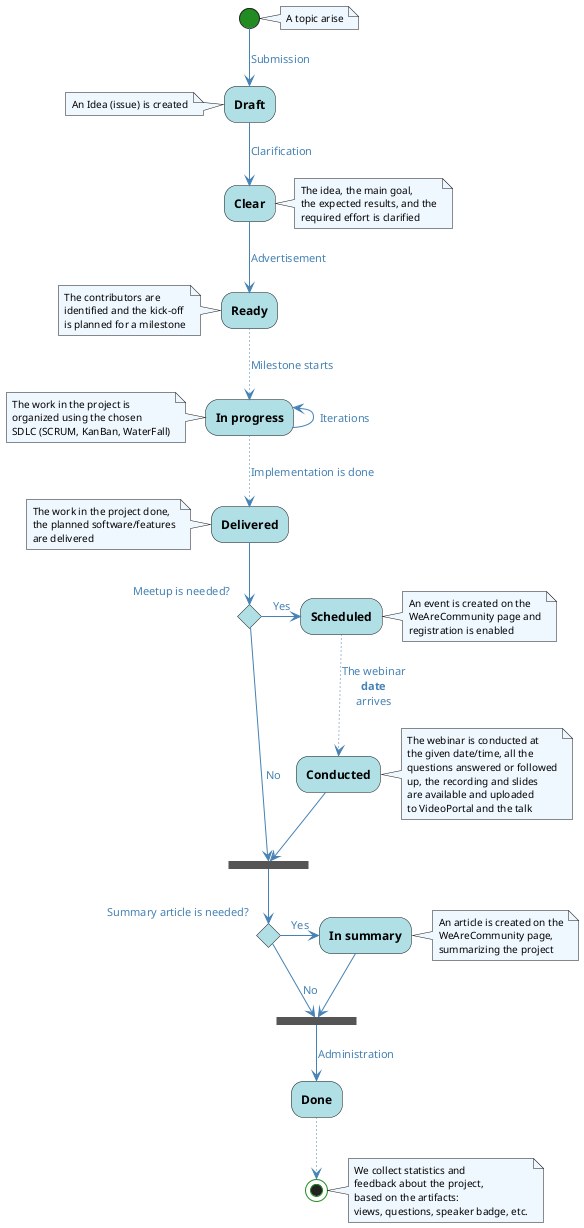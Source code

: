 @startuml Project Format Process

skinparam defaultFontName Ubuntu Light
skinparam backgroundColor transparent

skinparam activity {
    BackgroundColor PowderBlue
    StartColor ForestGreen
    EndColor ForestGreen
    FontStyle bold
}

skinparam arrow {
    Color SteelBlue
    FontColor SteelBlue
}

skinparam note {
    BackgroundColor AliceBlue
    FontSize 10
}

note right
    A topic arise
end note

(*) -->[Submission] Draft

note left
    An Idea (issue) is created
end note

-->[Clarification] Clear

note right
    The idea, the main goal,
    the expected results, and the
    required effort is clarified
end note

-->[Advertisement] Ready

note left
    The contributors are
    identified and the kick-off
    is planned for a milestone
end note

..>[Milestone starts] In progress
-left->[Iterations] In progress

note left
    The work in the project is
    organized using the chosen
    SDLC (SCRUM, KanBan, WaterFall)
end note

..>[Implementation is done] Delivered

note left
    The work in the project done,
    the planned software/features
    are delivered
end note

if "Meetup is needed?" then
    -right->[Yes] Scheduled

    note right
        An event is created on the
        WeAreCommunity page and
        registration is enabled
    end note

    ..>[The webinar\n**date**\narrives] Conducted

    note right
        The webinar is conducted at
        the given date/time, all the
        questions answered or followed
        up, the recording and slides
        are available and uploaded
        to VideoPortal and the talk
    end note

    --> === B1 ===
else
    -->[No] === B1 ===
endif

if "Summary article is needed?" then
    -right->[Yes] In summary

    note right
        An article is created on the
        WeAreCommunity page,
        summarizing the project
    end note

    --> === B2 ===
else
    -->[No] === B2 ===
endif

-->[Administration] Done
..> (*)

note right
    We collect statistics and
    feedback about the project,
    based on the artifacts:
    views, questions, speaker badge, etc.
end note

@enduml